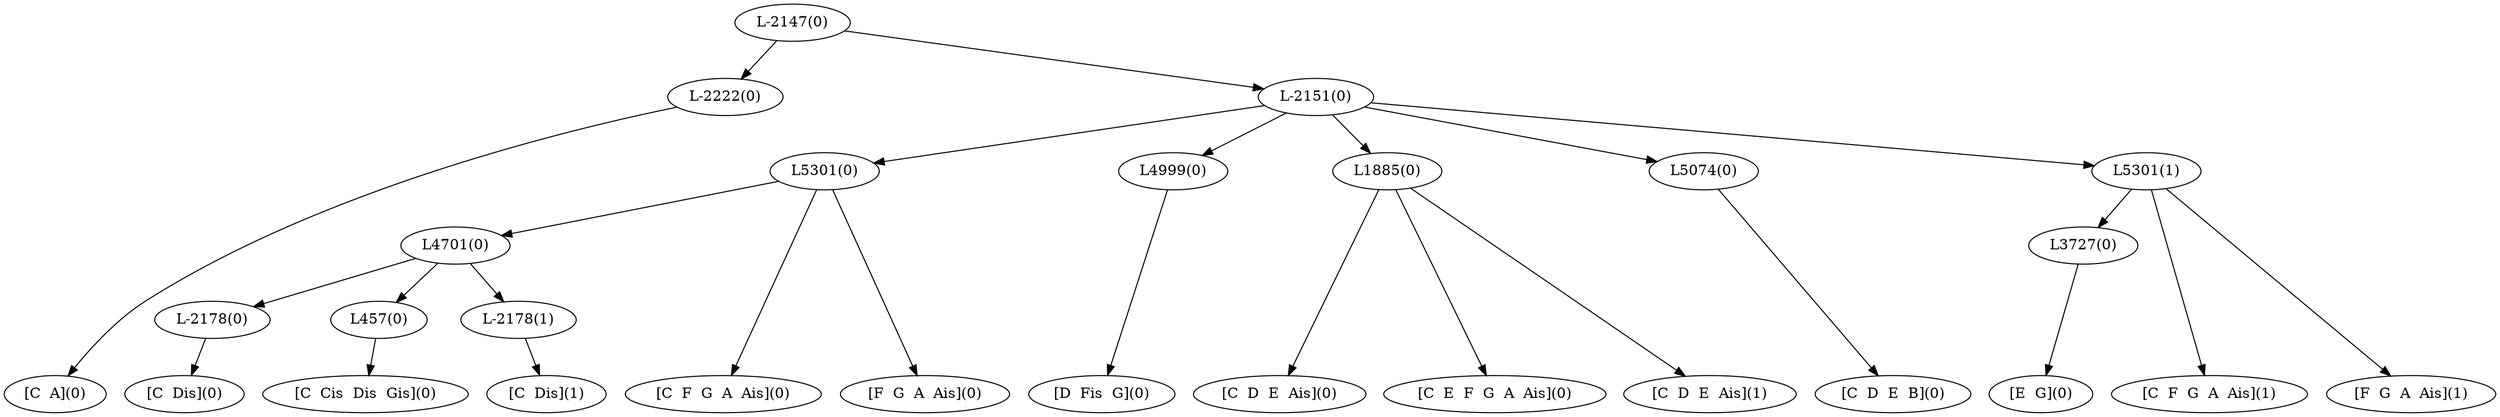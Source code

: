 digraph sample{
"L-2222(0)"->"[C  A](0)"
"L-2178(0)"->"[C  Dis](0)"
"L457(0)"->"[C  Cis  Dis  Gis](0)"
"L-2178(1)"->"[C  Dis](1)"
"L4701(0)"->"L-2178(0)"
"L4701(0)"->"L457(0)"
"L4701(0)"->"L-2178(1)"
"L5301(0)"->"[C  F  G  A  Ais](0)"
"L5301(0)"->"L4701(0)"
"L5301(0)"->"[F  G  A  Ais](0)"
"L4999(0)"->"[D  Fis  G](0)"
"L1885(0)"->"[C  D  E  Ais](0)"
"L1885(0)"->"[C  E  F  G  A  Ais](0)"
"L1885(0)"->"[C  D  E  Ais](1)"
"L5074(0)"->"[C  D  E  B](0)"
"L3727(0)"->"[E  G](0)"
"L5301(1)"->"[C  F  G  A  Ais](1)"
"L5301(1)"->"L3727(0)"
"L5301(1)"->"[F  G  A  Ais](1)"
"L-2151(0)"->"L5301(0)"
"L-2151(0)"->"L4999(0)"
"L-2151(0)"->"L1885(0)"
"L-2151(0)"->"L5074(0)"
"L-2151(0)"->"L5301(1)"
"L-2147(0)"->"L-2222(0)"
"L-2147(0)"->"L-2151(0)"
{rank = min; "L-2147(0)"}
{rank = same; "L-2222(0)"; "L-2151(0)";}
{rank = same; "L5301(0)"; "L4999(0)"; "L1885(0)"; "L5074(0)"; "L5301(1)";}
{rank = same; "L4701(0)"; "L3727(0)";}
{rank = same; "L-2178(0)"; "L457(0)"; "L-2178(1)";}
{rank = max; "[C  A](0)"; "[C  Cis  Dis  Gis](0)"; "[C  D  E  Ais](0)"; "[C  D  E  Ais](1)"; "[C  D  E  B](0)"; "[C  Dis](0)"; "[C  Dis](1)"; "[C  E  F  G  A  Ais](0)"; "[C  F  G  A  Ais](0)"; "[C  F  G  A  Ais](1)"; "[D  Fis  G](0)"; "[E  G](0)"; "[F  G  A  Ais](0)"; "[F  G  A  Ais](1)";}
}